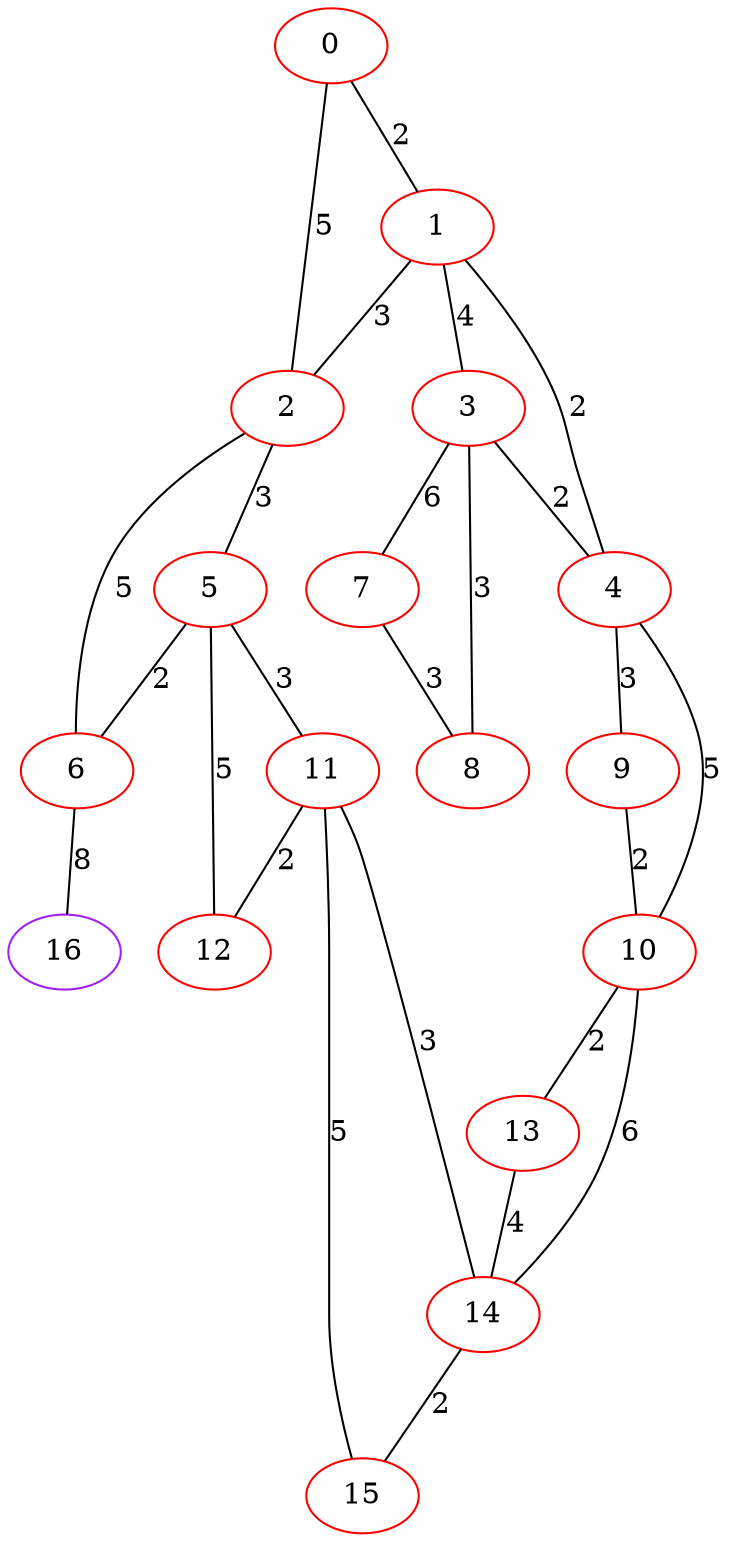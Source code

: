 graph "" {
0 [color=red, weight=1];
1 [color=red, weight=1];
2 [color=red, weight=1];
3 [color=red, weight=1];
4 [color=red, weight=1];
5 [color=red, weight=1];
6 [color=red, weight=1];
7 [color=red, weight=1];
8 [color=red, weight=1];
9 [color=red, weight=1];
10 [color=red, weight=1];
11 [color=red, weight=1];
12 [color=red, weight=1];
13 [color=red, weight=1];
14 [color=red, weight=1];
15 [color=red, weight=1];
16 [color=purple, weight=4];
0 -- 1  [key=0, label=2];
0 -- 2  [key=0, label=5];
1 -- 2  [key=0, label=3];
1 -- 3  [key=0, label=4];
1 -- 4  [key=0, label=2];
2 -- 5  [key=0, label=3];
2 -- 6  [key=0, label=5];
3 -- 8  [key=0, label=3];
3 -- 4  [key=0, label=2];
3 -- 7  [key=0, label=6];
4 -- 10  [key=0, label=5];
4 -- 9  [key=0, label=3];
5 -- 11  [key=0, label=3];
5 -- 12  [key=0, label=5];
5 -- 6  [key=0, label=2];
6 -- 16  [key=0, label=8];
7 -- 8  [key=0, label=3];
9 -- 10  [key=0, label=2];
10 -- 13  [key=0, label=2];
10 -- 14  [key=0, label=6];
11 -- 12  [key=0, label=2];
11 -- 14  [key=0, label=3];
11 -- 15  [key=0, label=5];
13 -- 14  [key=0, label=4];
14 -- 15  [key=0, label=2];
}
